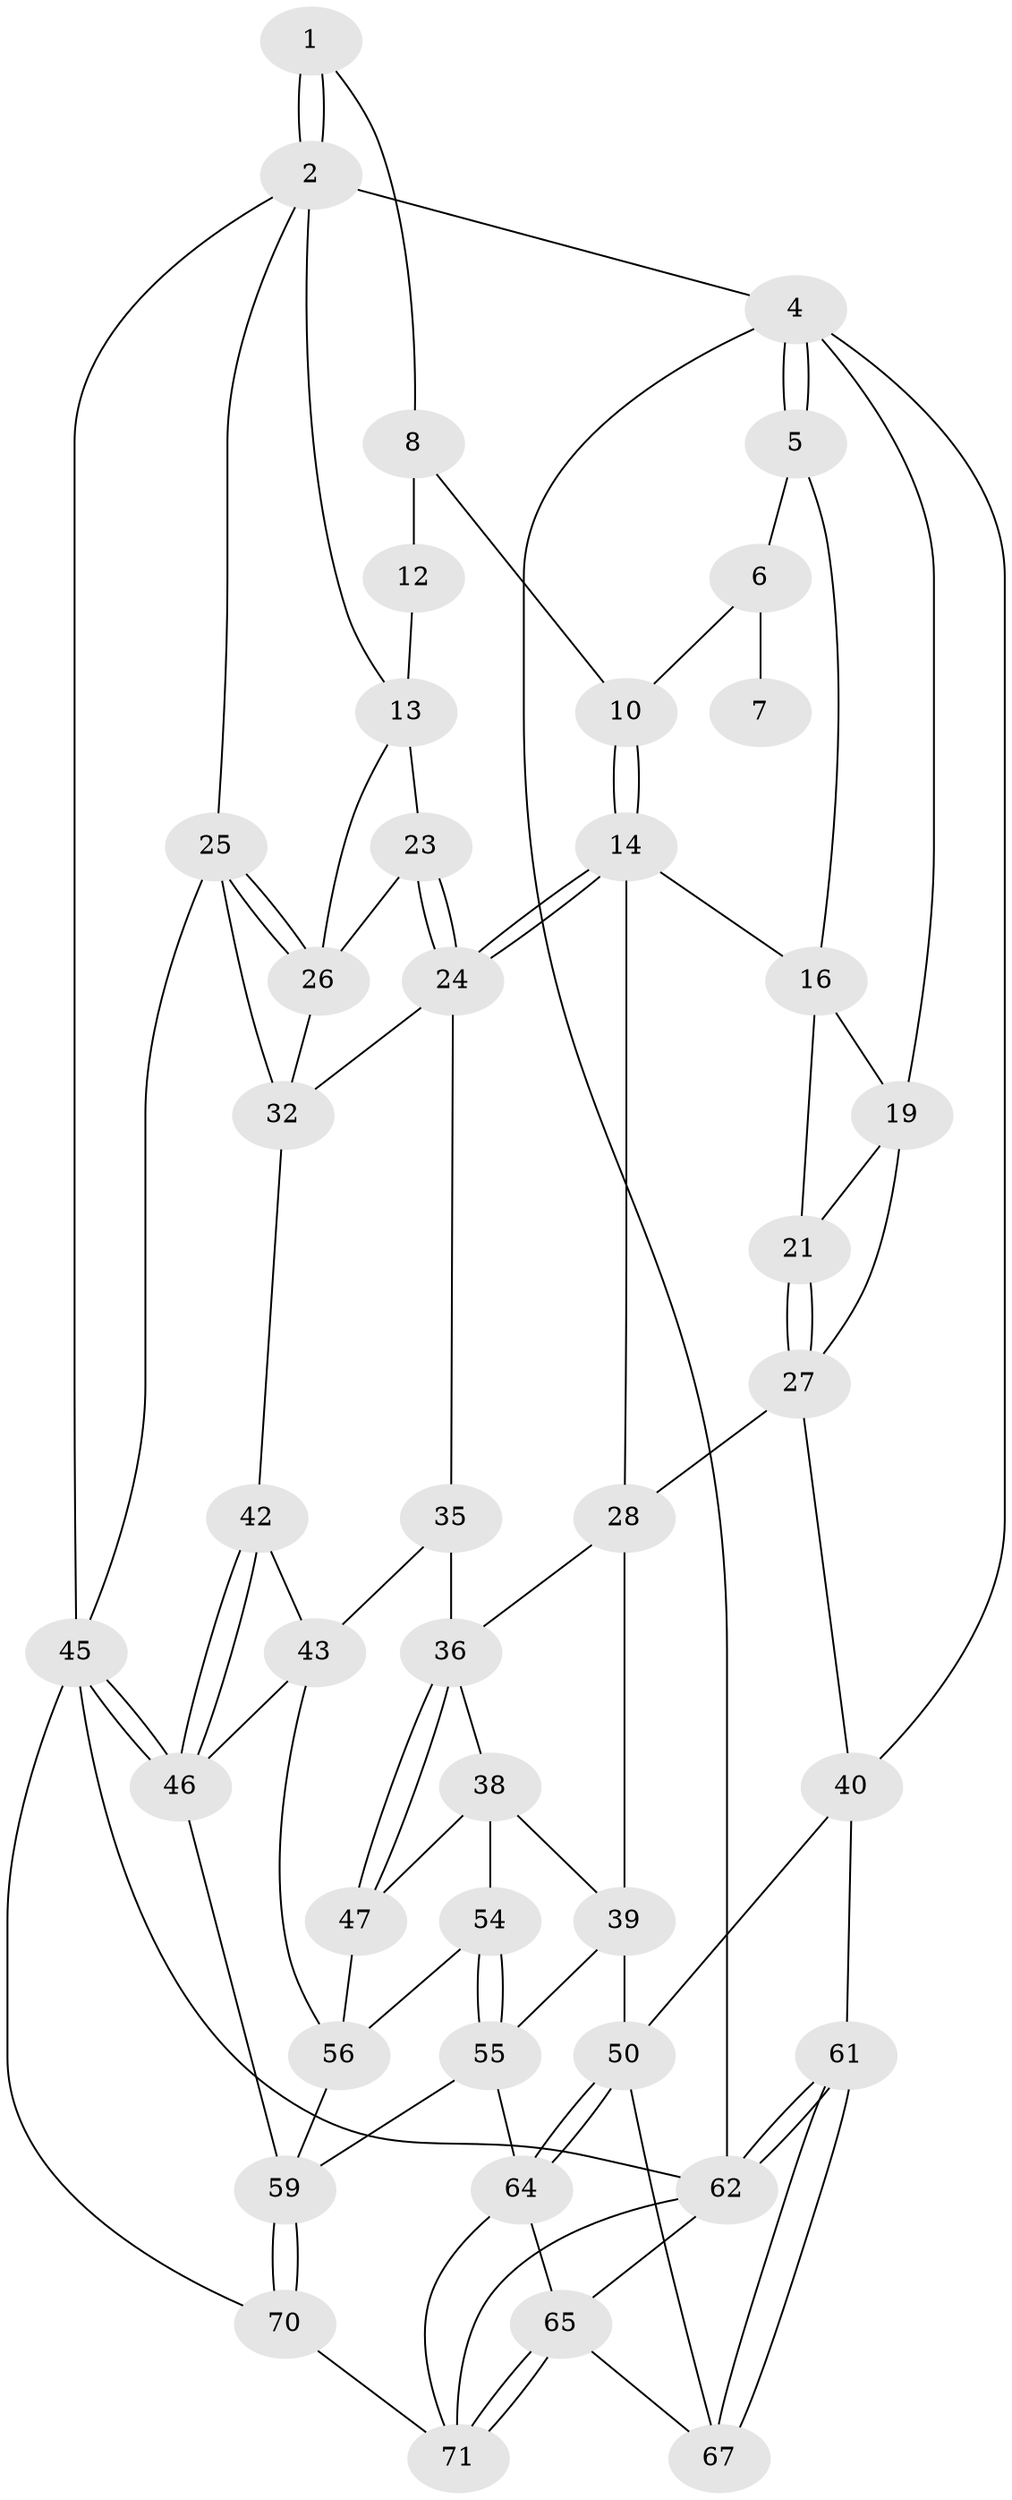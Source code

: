 // Generated by graph-tools (version 1.1) at 2025/24/03/03/25 07:24:36]
// undirected, 43 vertices, 94 edges
graph export_dot {
graph [start="1"]
  node [color=gray90,style=filled];
  1 [pos="+0.7573844460743563+0"];
  2 [pos="+1+0",super="+3"];
  4 [pos="+0+0",super="+18"];
  5 [pos="+0.3232634772577767+0"];
  6 [pos="+0.38285050424679024+0",super="+11"];
  7 [pos="+0.697387124181306+0"];
  8 [pos="+0.7817624134154736+0.02050421671115915",super="+9"];
  10 [pos="+0.6224929802702184+0.17642895183645843"];
  12 [pos="+0.8661818418564917+0.1419608057966717"];
  13 [pos="+0.878888758620001+0.1524401862448847",super="+22"];
  14 [pos="+0.6020960024631483+0.24173755244758197",super="+15"];
  16 [pos="+0.38519018799008214+0.1624092904666105",super="+17"];
  19 [pos="+0+0.16017382788021803",super="+20"];
  21 [pos="+0.19958353591821013+0.2510954627246876"];
  23 [pos="+0.8382338167815607+0.25317393764849727"];
  24 [pos="+0.6754134935185856+0.3585147644879372",super="+34"];
  25 [pos="+1+0.25103741363444465",super="+41"];
  26 [pos="+1+0.2495626858243572",super="+31"];
  27 [pos="+0.15687038977222972+0.31554614810121784",super="+30"];
  28 [pos="+0.41353397515094026+0.26253883026463465",super="+29"];
  32 [pos="+0.9266688034334649+0.4403702550752833",super="+33"];
  35 [pos="+0.5996590404620787+0.5064973757399782"];
  36 [pos="+0.5927049434160216+0.5090050415809478",super="+37"];
  38 [pos="+0.3192382593712413+0.4978624829475502",super="+48"];
  39 [pos="+0.22253780180390415+0.4822881529747865",super="+49"];
  40 [pos="+0+0.527082091865155",super="+52"];
  42 [pos="+0.8888489007987506+0.5359535162736758"];
  43 [pos="+0.7556005993733794+0.6620198483125521",super="+44"];
  45 [pos="+1+0.6996685226738546",super="+53"];
  46 [pos="+1+0.6912710627502199",super="+58"];
  47 [pos="+0.5712896002350631+0.5218519011644736"];
  50 [pos="+0.18321405055141515+0.6966567162346069",super="+51"];
  54 [pos="+0.4066236266374032+0.7113940429945295"];
  55 [pos="+0.3474477472895769+0.7555170607315166",super="+68"];
  56 [pos="+0.6254977948200567+0.878548867239167",super="+57"];
  59 [pos="+0.7412583895371975+1",super="+60"];
  61 [pos="+0+0.7374580208896504"];
  62 [pos="+0+1",super="+63"];
  64 [pos="+0.18886931797722611+0.8695229777289327",super="+69"];
  65 [pos="+0.13214590414671432+0.8883993517303593",super="+66"];
  67 [pos="+0.07481481192133231+0.7744482782849282"];
  70 [pos="+0.7454858776966897+1"];
  71 [pos="+0.1714134495748052+1",super="+72"];
  1 -- 2;
  1 -- 2;
  1 -- 8;
  2 -- 13;
  2 -- 25;
  2 -- 4;
  2 -- 45;
  4 -- 5;
  4 -- 5;
  4 -- 62;
  4 -- 40;
  4 -- 19;
  5 -- 6;
  5 -- 16;
  6 -- 7 [weight=2];
  6 -- 10;
  8 -- 12 [weight=2];
  8 -- 10;
  10 -- 14;
  10 -- 14;
  12 -- 13;
  13 -- 26;
  13 -- 23;
  14 -- 24;
  14 -- 24;
  14 -- 16;
  14 -- 28;
  16 -- 21;
  16 -- 19;
  19 -- 27;
  19 -- 21;
  21 -- 27;
  21 -- 27;
  23 -- 24;
  23 -- 24;
  23 -- 26;
  24 -- 35;
  24 -- 32;
  25 -- 26;
  25 -- 26;
  25 -- 32;
  25 -- 45;
  26 -- 32;
  27 -- 40;
  27 -- 28;
  28 -- 36;
  28 -- 39;
  32 -- 42;
  35 -- 36;
  35 -- 43;
  36 -- 47;
  36 -- 47;
  36 -- 38;
  38 -- 39;
  38 -- 54;
  38 -- 47;
  39 -- 50;
  39 -- 55;
  40 -- 50;
  40 -- 61;
  42 -- 43;
  42 -- 46;
  42 -- 46;
  43 -- 56;
  43 -- 46;
  45 -- 46;
  45 -- 46;
  45 -- 70;
  45 -- 62;
  46 -- 59;
  47 -- 56;
  50 -- 64;
  50 -- 64;
  50 -- 67;
  54 -- 55;
  54 -- 55;
  54 -- 56;
  55 -- 59;
  55 -- 64;
  56 -- 59;
  59 -- 70;
  59 -- 70;
  61 -- 62;
  61 -- 62;
  61 -- 67;
  61 -- 67;
  62 -- 71;
  62 -- 65;
  64 -- 65;
  64 -- 71;
  65 -- 71;
  65 -- 71;
  65 -- 67;
  70 -- 71;
}
